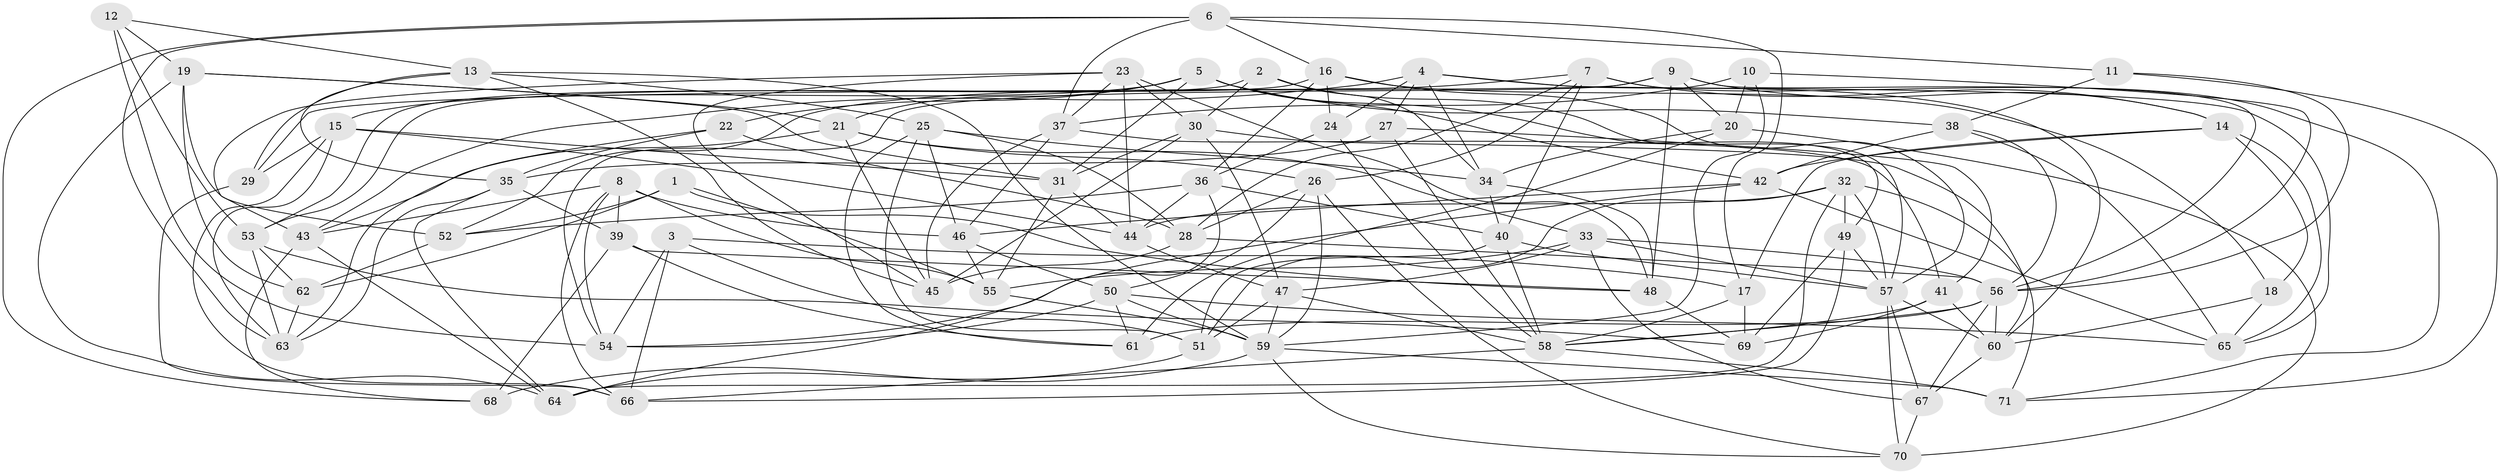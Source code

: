 // original degree distribution, {4: 1.0}
// Generated by graph-tools (version 1.1) at 2025/26/03/09/25 03:26:52]
// undirected, 71 vertices, 202 edges
graph export_dot {
graph [start="1"]
  node [color=gray90,style=filled];
  1;
  2;
  3;
  4;
  5;
  6;
  7;
  8;
  9;
  10;
  11;
  12;
  13;
  14;
  15;
  16;
  17;
  18;
  19;
  20;
  21;
  22;
  23;
  24;
  25;
  26;
  27;
  28;
  29;
  30;
  31;
  32;
  33;
  34;
  35;
  36;
  37;
  38;
  39;
  40;
  41;
  42;
  43;
  44;
  45;
  46;
  47;
  48;
  49;
  50;
  51;
  52;
  53;
  54;
  55;
  56;
  57;
  58;
  59;
  60;
  61;
  62;
  63;
  64;
  65;
  66;
  67;
  68;
  69;
  70;
  71;
  1 -- 48 [weight=1.0];
  1 -- 52 [weight=1.0];
  1 -- 55 [weight=1.0];
  1 -- 62 [weight=1.0];
  2 -- 30 [weight=1.0];
  2 -- 34 [weight=1.0];
  2 -- 53 [weight=1.0];
  2 -- 57 [weight=1.0];
  3 -- 17 [weight=1.0];
  3 -- 51 [weight=1.0];
  3 -- 54 [weight=1.0];
  3 -- 66 [weight=1.0];
  4 -- 24 [weight=1.0];
  4 -- 27 [weight=1.0];
  4 -- 34 [weight=1.0];
  4 -- 43 [weight=1.0];
  4 -- 60 [weight=1.0];
  4 -- 65 [weight=1.0];
  5 -- 15 [weight=1.0];
  5 -- 21 [weight=1.0];
  5 -- 22 [weight=1.0];
  5 -- 31 [weight=1.0];
  5 -- 38 [weight=2.0];
  5 -- 42 [weight=1.0];
  5 -- 49 [weight=1.0];
  6 -- 11 [weight=1.0];
  6 -- 16 [weight=1.0];
  6 -- 17 [weight=1.0];
  6 -- 37 [weight=1.0];
  6 -- 63 [weight=1.0];
  6 -- 68 [weight=1.0];
  7 -- 14 [weight=1.0];
  7 -- 26 [weight=1.0];
  7 -- 28 [weight=1.0];
  7 -- 40 [weight=1.0];
  7 -- 52 [weight=1.0];
  7 -- 71 [weight=1.0];
  8 -- 39 [weight=1.0];
  8 -- 43 [weight=1.0];
  8 -- 46 [weight=1.0];
  8 -- 54 [weight=1.0];
  8 -- 55 [weight=1.0];
  8 -- 66 [weight=1.0];
  9 -- 14 [weight=1.0];
  9 -- 20 [weight=1.0];
  9 -- 29 [weight=1.0];
  9 -- 48 [weight=1.0];
  9 -- 54 [weight=1.0];
  9 -- 56 [weight=1.0];
  10 -- 20 [weight=1.0];
  10 -- 37 [weight=1.0];
  10 -- 56 [weight=1.0];
  10 -- 59 [weight=1.0];
  11 -- 38 [weight=1.0];
  11 -- 56 [weight=1.0];
  11 -- 71 [weight=1.0];
  12 -- 13 [weight=1.0];
  12 -- 19 [weight=1.0];
  12 -- 53 [weight=1.0];
  12 -- 54 [weight=1.0];
  13 -- 25 [weight=1.0];
  13 -- 29 [weight=1.0];
  13 -- 35 [weight=1.0];
  13 -- 45 [weight=1.0];
  13 -- 59 [weight=1.0];
  14 -- 17 [weight=1.0];
  14 -- 18 [weight=1.0];
  14 -- 42 [weight=1.0];
  14 -- 65 [weight=1.0];
  15 -- 29 [weight=1.0];
  15 -- 31 [weight=1.0];
  15 -- 44 [weight=1.0];
  15 -- 63 [weight=1.0];
  15 -- 66 [weight=1.0];
  16 -- 18 [weight=1.0];
  16 -- 24 [weight=1.0];
  16 -- 36 [weight=1.0];
  16 -- 53 [weight=1.0];
  16 -- 57 [weight=1.0];
  17 -- 58 [weight=1.0];
  17 -- 69 [weight=2.0];
  18 -- 60 [weight=1.0];
  18 -- 65 [weight=1.0];
  19 -- 21 [weight=1.0];
  19 -- 31 [weight=1.0];
  19 -- 52 [weight=1.0];
  19 -- 62 [weight=1.0];
  19 -- 64 [weight=1.0];
  20 -- 34 [weight=1.0];
  20 -- 61 [weight=2.0];
  20 -- 70 [weight=1.0];
  21 -- 26 [weight=1.0];
  21 -- 33 [weight=1.0];
  21 -- 43 [weight=1.0];
  21 -- 45 [weight=1.0];
  22 -- 28 [weight=1.0];
  22 -- 35 [weight=1.0];
  22 -- 63 [weight=1.0];
  23 -- 30 [weight=1.0];
  23 -- 37 [weight=1.0];
  23 -- 43 [weight=1.0];
  23 -- 44 [weight=1.0];
  23 -- 45 [weight=1.0];
  23 -- 48 [weight=1.0];
  24 -- 36 [weight=1.0];
  24 -- 58 [weight=1.0];
  25 -- 28 [weight=1.0];
  25 -- 34 [weight=1.0];
  25 -- 46 [weight=1.0];
  25 -- 51 [weight=1.0];
  25 -- 61 [weight=1.0];
  26 -- 28 [weight=1.0];
  26 -- 50 [weight=1.0];
  26 -- 59 [weight=1.0];
  26 -- 70 [weight=1.0];
  27 -- 35 [weight=1.0];
  27 -- 41 [weight=1.0];
  27 -- 58 [weight=1.0];
  28 -- 45 [weight=1.0];
  28 -- 56 [weight=1.0];
  29 -- 66 [weight=1.0];
  30 -- 31 [weight=1.0];
  30 -- 45 [weight=1.0];
  30 -- 47 [weight=1.0];
  30 -- 60 [weight=1.0];
  31 -- 44 [weight=1.0];
  31 -- 55 [weight=1.0];
  32 -- 44 [weight=1.0];
  32 -- 49 [weight=1.0];
  32 -- 51 [weight=1.0];
  32 -- 57 [weight=1.0];
  32 -- 64 [weight=1.0];
  32 -- 71 [weight=1.0];
  33 -- 47 [weight=1.0];
  33 -- 55 [weight=1.0];
  33 -- 56 [weight=1.0];
  33 -- 57 [weight=1.0];
  33 -- 67 [weight=1.0];
  34 -- 40 [weight=1.0];
  34 -- 48 [weight=1.0];
  35 -- 39 [weight=1.0];
  35 -- 63 [weight=1.0];
  35 -- 64 [weight=1.0];
  36 -- 40 [weight=1.0];
  36 -- 44 [weight=1.0];
  36 -- 52 [weight=1.0];
  36 -- 64 [weight=1.0];
  37 -- 41 [weight=1.0];
  37 -- 45 [weight=1.0];
  37 -- 46 [weight=1.0];
  38 -- 42 [weight=1.0];
  38 -- 56 [weight=1.0];
  38 -- 65 [weight=1.0];
  39 -- 48 [weight=1.0];
  39 -- 61 [weight=1.0];
  39 -- 68 [weight=2.0];
  40 -- 51 [weight=1.0];
  40 -- 57 [weight=1.0];
  40 -- 58 [weight=1.0];
  41 -- 58 [weight=1.0];
  41 -- 60 [weight=2.0];
  41 -- 69 [weight=1.0];
  42 -- 46 [weight=1.0];
  42 -- 54 [weight=1.0];
  42 -- 65 [weight=1.0];
  43 -- 64 [weight=1.0];
  43 -- 68 [weight=1.0];
  44 -- 47 [weight=1.0];
  46 -- 50 [weight=1.0];
  46 -- 55 [weight=1.0];
  47 -- 51 [weight=1.0];
  47 -- 58 [weight=1.0];
  47 -- 59 [weight=1.0];
  48 -- 69 [weight=1.0];
  49 -- 57 [weight=2.0];
  49 -- 66 [weight=1.0];
  49 -- 69 [weight=1.0];
  50 -- 54 [weight=1.0];
  50 -- 59 [weight=1.0];
  50 -- 61 [weight=1.0];
  50 -- 65 [weight=1.0];
  51 -- 64 [weight=1.0];
  52 -- 62 [weight=2.0];
  53 -- 62 [weight=1.0];
  53 -- 63 [weight=1.0];
  53 -- 69 [weight=1.0];
  55 -- 59 [weight=1.0];
  56 -- 58 [weight=1.0];
  56 -- 60 [weight=1.0];
  56 -- 61 [weight=1.0];
  56 -- 67 [weight=1.0];
  57 -- 60 [weight=1.0];
  57 -- 67 [weight=1.0];
  57 -- 70 [weight=1.0];
  58 -- 66 [weight=1.0];
  58 -- 71 [weight=2.0];
  59 -- 68 [weight=2.0];
  59 -- 70 [weight=1.0];
  59 -- 71 [weight=1.0];
  60 -- 67 [weight=1.0];
  62 -- 63 [weight=1.0];
  67 -- 70 [weight=2.0];
}
